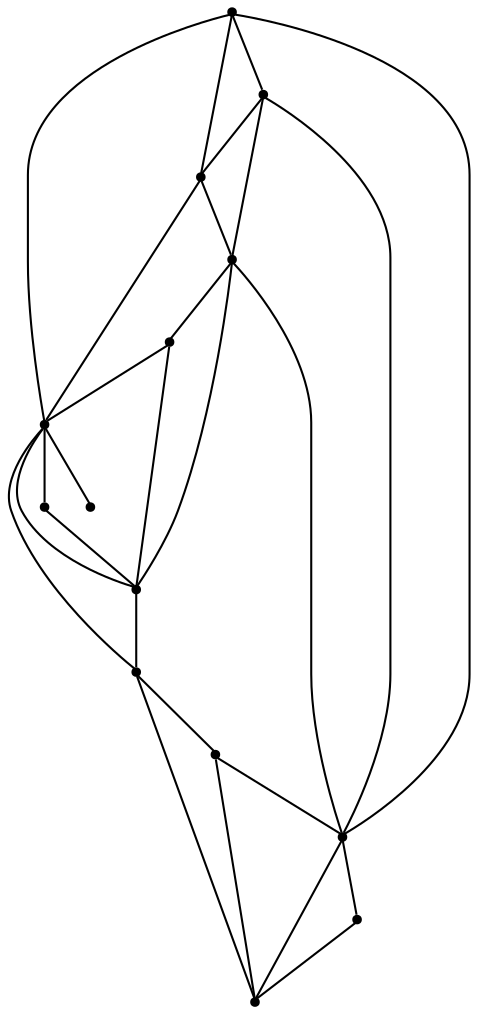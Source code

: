 graph {
  node [shape=point,comment="{\"directed\":false,\"doi\":\"10.1007/978-3-319-50106-2_22\",\"figure\":\"3 (1)\"}"]

  v0 [pos="389.875651412288,398.8831480807796"]
  v1 [pos="412.0708388734438,365.5866258206624"]
  v2 [pos="582.2354874109519,376.6882644301235"]
  v3 [pos="523.0468715618496,258.31249941998203"]
  v4 [pos="552.6432818784609,435.87614693519424"]
  v5 [pos="486.0534829166642,324.8974047225039"]
  v6 [pos="463.8582636612995,443.2731697326454"]
  v7 [pos="419.467856944779,413.67693932512833"]
  v8 [pos="345.48107965440823,458.0710305858504"]
  v9 [pos="397.27266948362313,310.0992895187453"]
  v10 [pos="345.4810796544082,332.29417316940146"]
  v11 [pos="441.66307620014373,324.8974047225039"]
  v12 [pos="256.70026622136714,287.90440586808927"]
  v13 [pos="286.2924717538582,406.28017087823076"]

  v0 -- v6 [id="-1",pos="389.875651412288,398.8831480807796 392.3458468289418,407.5094153095708 394.81288667036733,416.1440125189897 407.1440162187625,423.54093993498327 419.4751457671576,430.9378673509768 441.67036502252233,437.1054231603535 452.7679746502047,440.1892328588611 463.8582636612995,443.2731697326454 463.8582636612995,443.2731697326454 463.8582636612995,443.2731697326454"]
  v12 -- v3 [id="-2",pos="256.70026622136714,287.90440586808927 523.0468715618496,258.31249941998203 523.0468715618496,258.31249941998203 523.0468715618496,258.31249941998203"]
  v13 -- v9 [id="-3",pos="286.2924717538582,406.28017087823076 397.27266948362313,310.0992895187453 397.27266948362313,310.0992895187453 397.27266948362313,310.0992895187453"]
  v8 -- v6 [id="-4",pos="345.48107965440823,458.0710305858504 463.8582636612995,443.2731697326454 463.8582636612995,443.2731697326454 463.8582636612995,443.2731697326454"]
  v8 -- v13 [id="-5",pos="345.48107965440823,458.0710305858504 286.2924717538582,406.28017087823076 286.2924717538582,406.28017087823076 286.2924717538582,406.28017087823076"]
  v10 -- v12 [id="-6",pos="345.4810796544082,332.29417316940146 256.70026622136714,287.90440586808927 256.70026622136714,287.90440586808927 256.70026622136714,287.90440586808927"]
  v8 -- v1 [id="-7",pos="345.48107965440823,458.0710305858504 353.50213061137396,440.80183616701254 353.50213061137396,440.80183616701254 353.50213061137396,440.80183616701254 361.5200895815292,423.54097172880245 377.5476456449123,389.0150460682492 388.6452552725946,373.6002897413021 399.7386680647089,358.1855016205358 405.90633125669046,361.88604782368947 412.0708388734438,365.5866258206624"]
  v0 -- v1 [id="-8",pos="389.875651412288,398.8831480807796 412.0708388734438,365.5866258206624 412.0708388734438,365.5866258206624 412.0708388734438,365.5866258206624"]
  v9 -- v12 [id="-9",pos="397.27266948362313,310.0992895187453 256.70026622136714,287.90440586808927 256.70026622136714,287.90440586808927 256.70026622136714,287.90440586808927"]
  v9 -- v11 [id="-10",pos="397.27266948362313,310.0992895187453 441.66307620014373,324.8974047225039 441.66307620014373,324.8974047225039 441.66307620014373,324.8974047225039"]
  v9 -- v3 [id="-11",pos="397.27266948362313,310.0992895187453 523.0468715618496,258.31249941998203 523.0468715618496,258.31249941998203 523.0468715618496,258.31249941998203"]
  v9 -- v10 [id="-12",pos="397.27266948362313,310.0992895187453 345.4810796544082,332.29417316940146 345.4810796544082,332.29417316940146 345.4810796544082,332.29417316940146"]
  v9 -- v7 [id="-13",pos="397.27266948362313,310.0992895187453 405.90633125669046,319.34645824249657 405.90633125669046,319.34645824249657 405.90633125669046,319.34645824249657 414.5368692487384,328.59365876006694 431.8021102741935,347.09222478552164 439.19912834552866,358.806434909315 446.6003114582231,370.5206450331084 444.1332398225887,375.45053104905975 439.19912834552866,383.4683917538325 434.2691819098279,391.48205567447224 426.86799879713357,402.5795292936195 423.1715722821456,408.13034859835 419.467856944779,413.67693932512833 419.467856944779,413.67693932512833 419.467856944779,413.67693932512833"]
  v1 -- v7 [id="-14",pos="412.0708388734438,365.5866258206624 419.467856944779,413.67693932512833 419.467856944779,413.67693932512833 419.467856944779,413.67693932512833"]
  v13 -- v12 [id="-15",pos="286.2924717538582,406.28017087823076 256.70026622136714,287.90440586808927 256.70026622136714,287.90440586808927 256.70026622136714,287.90440586808927"]
  v6 -- v4 [id="-16",pos="463.8582636612995,443.2731697326454 552.6432818784609,435.87614693519424 552.6432818784609,435.87614693519424 552.6432818784609,435.87614693519424"]
  v6 -- v2 [id="-17",pos="463.8582636612995,443.2731697326454 582.2354874109519,376.6882644301235 582.2354874109519,376.6882644301235 582.2354874109519,376.6882644301235"]
  v6 -- v1 [id="-18",pos="463.8582636612995,443.2731697326454 412.0708388734438,365.5866258206624 412.0708388734438,365.5866258206624 412.0708388734438,365.5866258206624"]
  v5 -- v6 [id="-19",pos="486.0534829166642,324.8974047225039 463.8582636612995,443.2731697326454 463.8582636612995,443.2731697326454 463.8582636612995,443.2731697326454"]
  v5 -- v2 [id="-20",pos="486.0534829166642,324.8974047225039 582.2354874109519,376.6882644301235 582.2354874109519,376.6882644301235 582.2354874109519,376.6882644301235"]
  v3 -- v5 [id="-21",pos="523.0468715618496,258.31249941998203 486.0534829166642,324.8974047225039 486.0534829166642,324.8974047225039 486.0534829166642,324.8974047225039"]
  v4 -- v2 [id="-22",pos="552.6432818784609,435.87614693519424 582.2354874109519,376.6882644301235 582.2354874109519,376.6882644301235 582.2354874109519,376.6882644301235"]
  v2 -- v3 [id="-23",pos="582.2354874109519,376.6882644301235 523.0468715618496,258.31249941998203 523.0468715618496,258.31249941998203 523.0468715618496,258.31249941998203"]
  v0 -- v9 [id="-24",pos="389.875651412288,398.8831480807796 397.27266948362313,310.0992895187453 397.27266948362313,310.0992895187453 397.27266948362313,310.0992895187453"]
  v12 -- v8 [id="-26",pos="256.70026622136714,287.90440586808927 345.48107965440823,458.0710305858504 345.48107965440823,458.0710305858504 345.48107965440823,458.0710305858504"]
  v7 -- v8 [id="-28",pos="419.467856944779,413.67693932512833 345.48107965440823,458.0710305858504 345.48107965440823,458.0710305858504 345.48107965440823,458.0710305858504"]
  v7 -- v0 [id="-29",pos="419.467856944779,413.67693932512833 389.875651412288,398.8831480807796 389.875651412288,398.8831480807796 389.875651412288,398.8831480807796"]
}